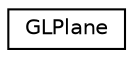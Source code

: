 digraph "Graphical Class Hierarchy"
{
  edge [fontname="Helvetica",fontsize="10",labelfontname="Helvetica",labelfontsize="10"];
  node [fontname="Helvetica",fontsize="10",shape=record];
  rankdir="LR";
  Node1 [label="GLPlane",height=0.2,width=0.4,color="black", fillcolor="white", style="filled",URL="$struct_g_l_plane.html"];
}

